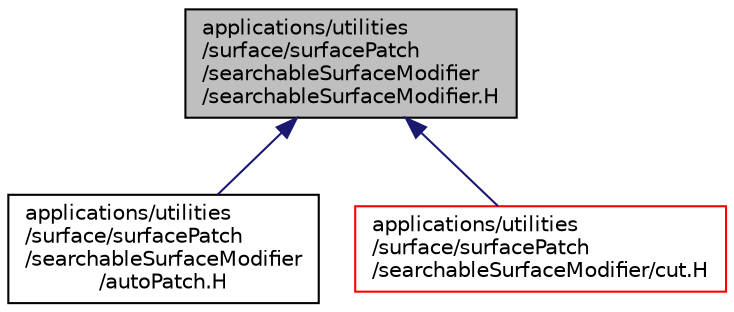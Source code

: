 digraph "applications/utilities/surface/surfacePatch/searchableSurfaceModifier/searchableSurfaceModifier.H"
{
  bgcolor="transparent";
  edge [fontname="Helvetica",fontsize="10",labelfontname="Helvetica",labelfontsize="10"];
  node [fontname="Helvetica",fontsize="10",shape=record];
  Node1 [label="applications/utilities\l/surface/surfacePatch\l/searchableSurfaceModifier\l/searchableSurfaceModifier.H",height=0.2,width=0.4,color="black", fillcolor="grey75", style="filled" fontcolor="black"];
  Node1 -> Node2 [dir="back",color="midnightblue",fontsize="10",style="solid",fontname="Helvetica"];
  Node2 [label="applications/utilities\l/surface/surfacePatch\l/searchableSurfaceModifier\l/autoPatch.H",height=0.2,width=0.4,color="black",URL="$autoPatch_8H.html"];
  Node1 -> Node3 [dir="back",color="midnightblue",fontsize="10",style="solid",fontname="Helvetica"];
  Node3 [label="applications/utilities\l/surface/surfacePatch\l/searchableSurfaceModifier/cut.H",height=0.2,width=0.4,color="red",URL="$applications_2utilities_2surface_2surfacePatch_2searchableSurfaceModifier_2cut_8H.html"];
}

